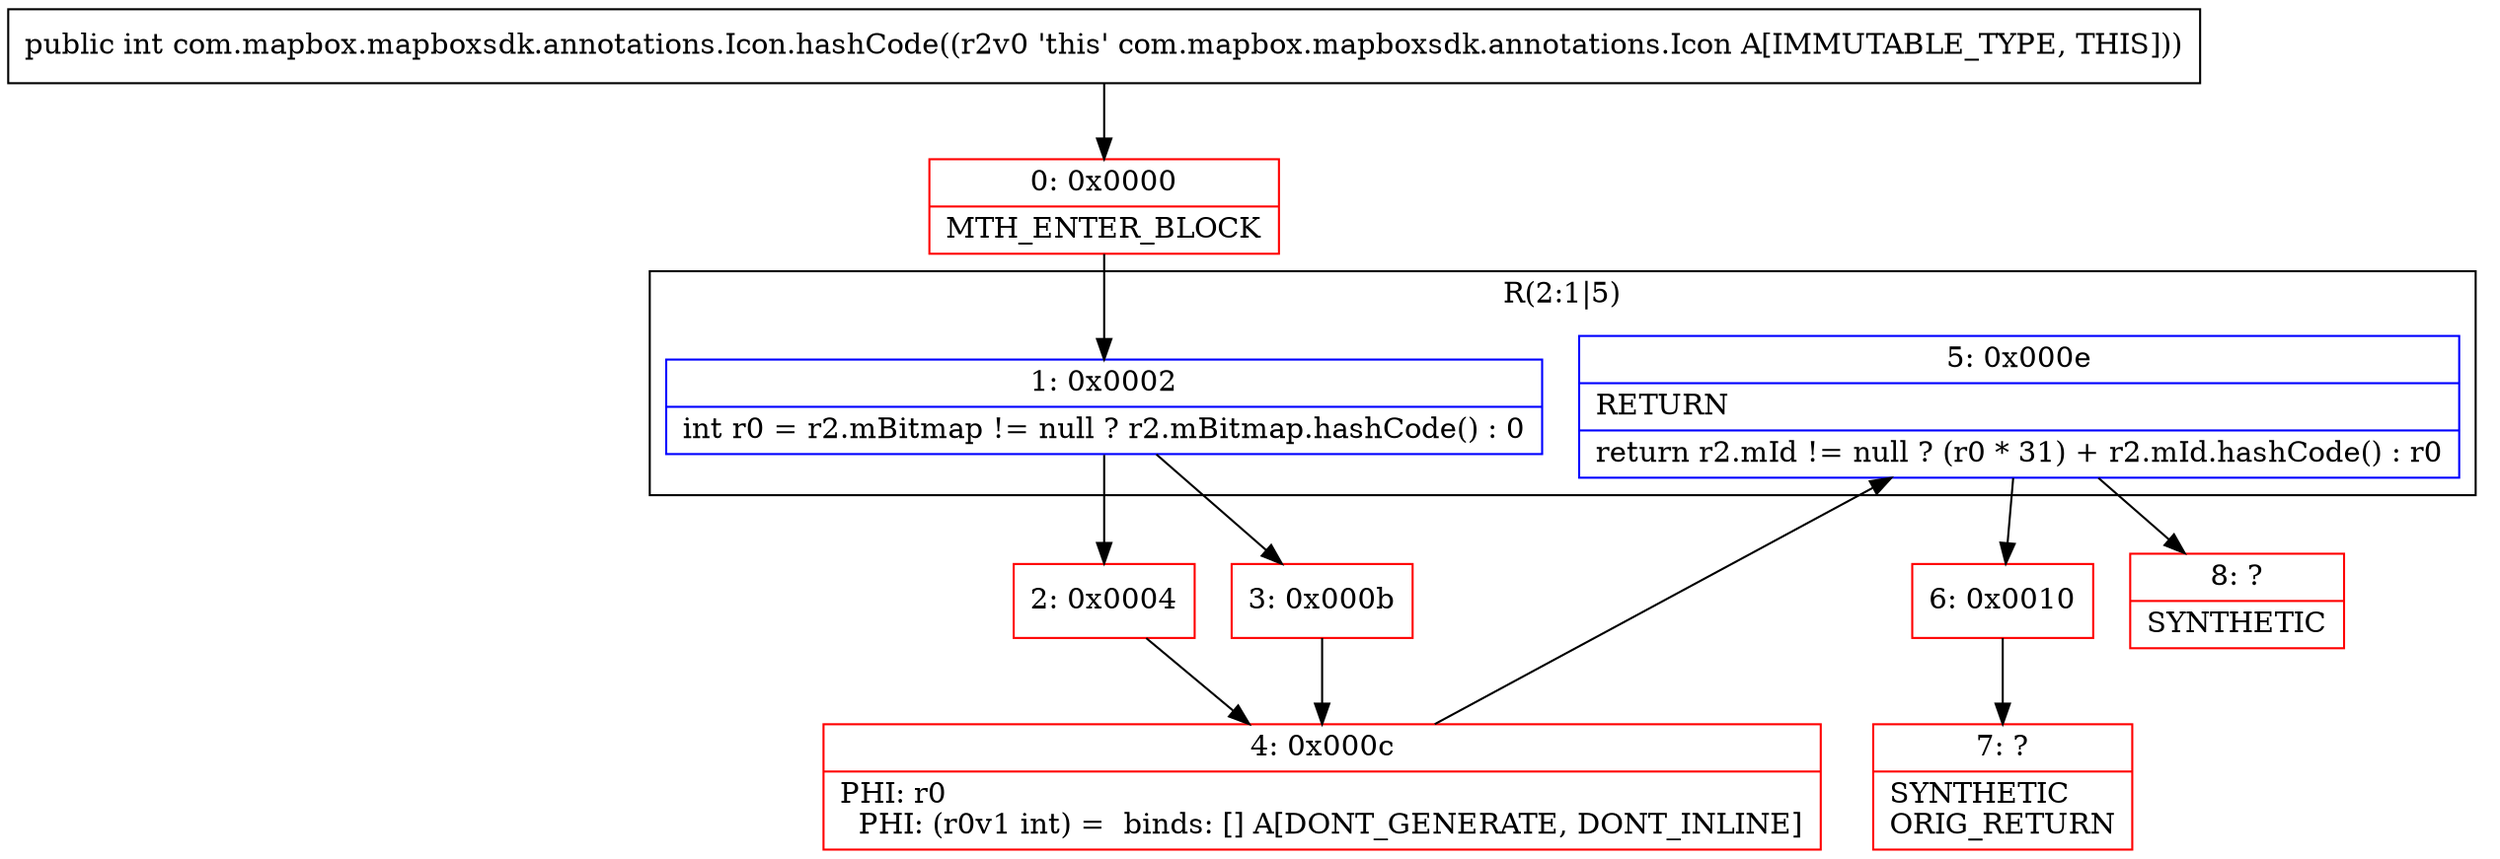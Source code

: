 digraph "CFG forcom.mapbox.mapboxsdk.annotations.Icon.hashCode()I" {
subgraph cluster_Region_1531799054 {
label = "R(2:1|5)";
node [shape=record,color=blue];
Node_1 [shape=record,label="{1\:\ 0x0002|int r0 = r2.mBitmap != null ? r2.mBitmap.hashCode() : 0\l}"];
Node_5 [shape=record,label="{5\:\ 0x000e|RETURN\l|return r2.mId != null ? (r0 * 31) + r2.mId.hashCode() : r0\l}"];
}
Node_0 [shape=record,color=red,label="{0\:\ 0x0000|MTH_ENTER_BLOCK\l}"];
Node_2 [shape=record,color=red,label="{2\:\ 0x0004}"];
Node_3 [shape=record,color=red,label="{3\:\ 0x000b}"];
Node_4 [shape=record,color=red,label="{4\:\ 0x000c|PHI: r0 \l  PHI: (r0v1 int) =  binds: [] A[DONT_GENERATE, DONT_INLINE]\l}"];
Node_6 [shape=record,color=red,label="{6\:\ 0x0010}"];
Node_7 [shape=record,color=red,label="{7\:\ ?|SYNTHETIC\lORIG_RETURN\l}"];
Node_8 [shape=record,color=red,label="{8\:\ ?|SYNTHETIC\l}"];
MethodNode[shape=record,label="{public int com.mapbox.mapboxsdk.annotations.Icon.hashCode((r2v0 'this' com.mapbox.mapboxsdk.annotations.Icon A[IMMUTABLE_TYPE, THIS])) }"];
MethodNode -> Node_0;
Node_1 -> Node_2;
Node_1 -> Node_3;
Node_5 -> Node_6;
Node_5 -> Node_8;
Node_0 -> Node_1;
Node_2 -> Node_4;
Node_3 -> Node_4;
Node_4 -> Node_5;
Node_6 -> Node_7;
}

